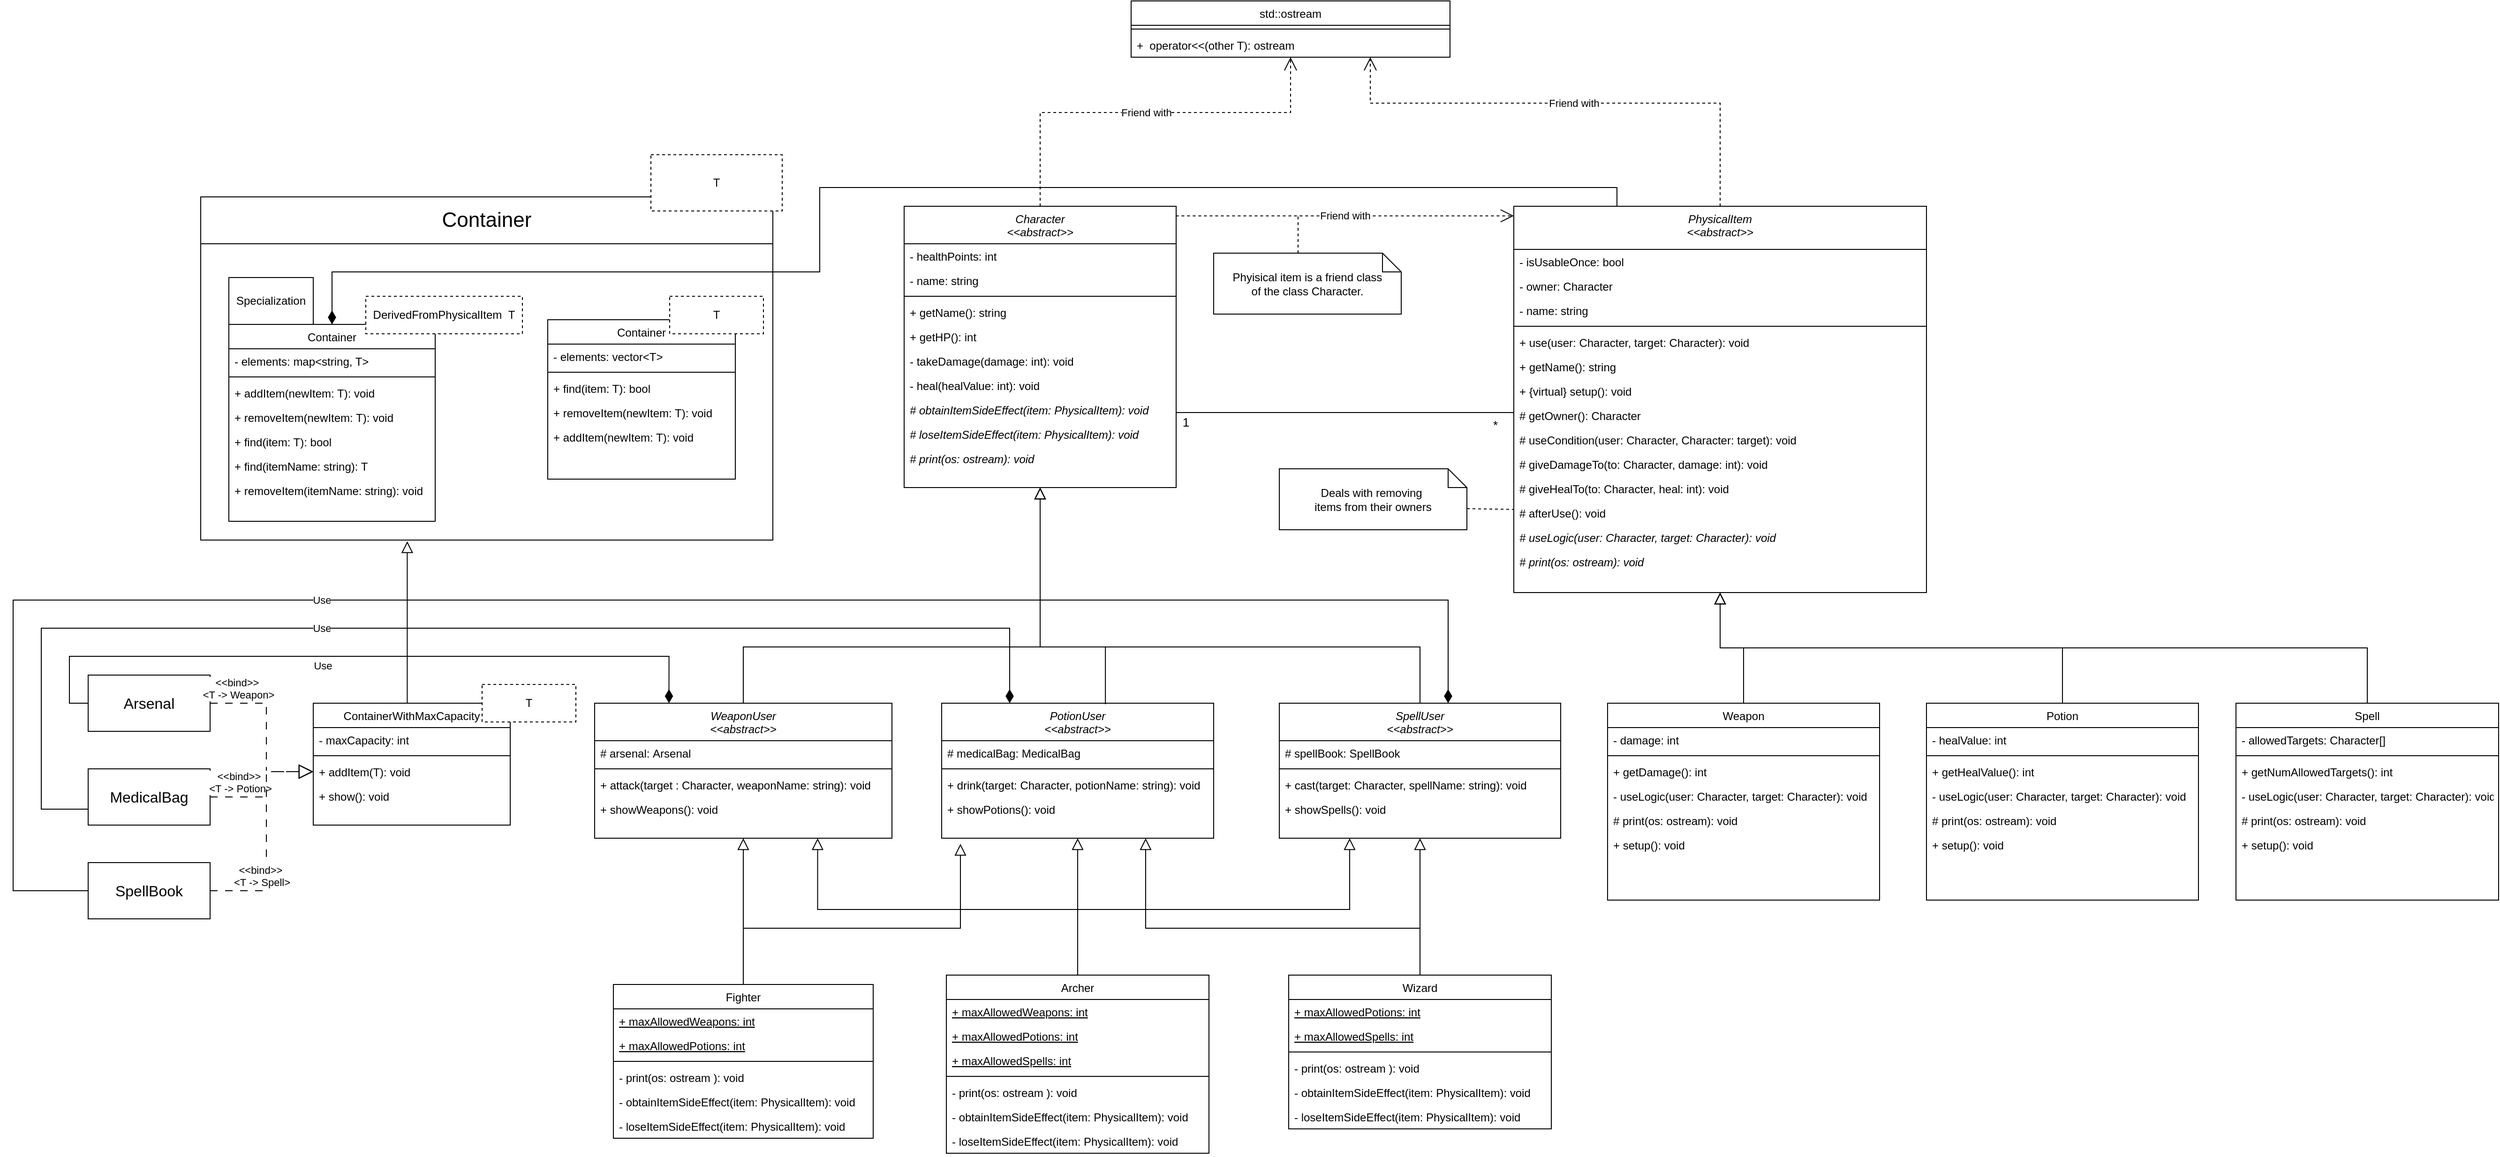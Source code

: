 <mxfile version="24.2.0" type="google">
  <diagram id="C5RBs43oDa-KdzZeNtuy" name="Page-1">
    <mxGraphModel dx="4551" dy="1207" grid="1" gridSize="10" guides="1" tooltips="1" connect="1" arrows="1" fold="1" page="1" pageScale="1" pageWidth="827" pageHeight="1169" math="0" shadow="0">
      <root>
        <mxCell id="WIyWlLk6GJQsqaUBKTNV-0" />
        <mxCell id="WIyWlLk6GJQsqaUBKTNV-1" parent="WIyWlLk6GJQsqaUBKTNV-0" />
        <mxCell id="YXv2_b7XNe8bQNMkJzrX-188" value="" style="rounded=0;whiteSpace=wrap;html=1;fillColor=none;" parent="WIyWlLk6GJQsqaUBKTNV-1" vertex="1">
          <mxGeometry x="-1500" y="620" width="610" height="316" as="geometry" />
        </mxCell>
        <mxCell id="YXv2_b7XNe8bQNMkJzrX-197" value="&lt;font style=&quot;font-size: 22px;&quot;&gt;Container&lt;/font&gt;" style="html=1;whiteSpace=wrap;fillColor=none;" parent="WIyWlLk6GJQsqaUBKTNV-1" vertex="1">
          <mxGeometry x="-1500" y="570" width="610" height="50" as="geometry" />
        </mxCell>
        <mxCell id="YXv2_b7XNe8bQNMkJzrX-31" value="Character&#xa;&lt;&lt;abstract&gt;&gt;" style="swimlane;fontStyle=2;align=center;verticalAlign=top;childLayout=stackLayout;horizontal=1;startSize=40;horizontalStack=0;resizeParent=1;resizeLast=0;collapsible=1;marginBottom=0;rounded=0;shadow=0;strokeWidth=1;" parent="WIyWlLk6GJQsqaUBKTNV-1" vertex="1">
          <mxGeometry x="-750" y="580" width="290" height="300" as="geometry">
            <mxRectangle x="240" y="585" width="160" height="26" as="alternateBounds" />
          </mxGeometry>
        </mxCell>
        <mxCell id="YXv2_b7XNe8bQNMkJzrX-32" value="- healthPoints: int" style="text;align=left;verticalAlign=top;spacingLeft=4;spacingRight=4;overflow=hidden;rotatable=0;points=[[0,0.5],[1,0.5]];portConstraint=eastwest;" parent="YXv2_b7XNe8bQNMkJzrX-31" vertex="1">
          <mxGeometry y="40" width="290" height="26" as="geometry" />
        </mxCell>
        <mxCell id="YXv2_b7XNe8bQNMkJzrX-33" value="- name: string" style="text;align=left;verticalAlign=top;spacingLeft=4;spacingRight=4;overflow=hidden;rotatable=0;points=[[0,0.5],[1,0.5]];portConstraint=eastwest;rounded=0;shadow=0;html=0;" parent="YXv2_b7XNe8bQNMkJzrX-31" vertex="1">
          <mxGeometry y="66" width="290" height="26" as="geometry" />
        </mxCell>
        <mxCell id="YXv2_b7XNe8bQNMkJzrX-35" value="" style="line;html=1;strokeWidth=1;align=left;verticalAlign=middle;spacingTop=-1;spacingLeft=3;spacingRight=3;rotatable=0;labelPosition=right;points=[];portConstraint=eastwest;" parent="YXv2_b7XNe8bQNMkJzrX-31" vertex="1">
          <mxGeometry y="92" width="290" height="8" as="geometry" />
        </mxCell>
        <mxCell id="YXv2_b7XNe8bQNMkJzrX-36" value="+ getName(): string" style="text;align=left;verticalAlign=top;spacingLeft=4;spacingRight=4;overflow=hidden;rotatable=0;points=[[0,0.5],[1,0.5]];portConstraint=eastwest;" parent="YXv2_b7XNe8bQNMkJzrX-31" vertex="1">
          <mxGeometry y="100" width="290" height="26" as="geometry" />
        </mxCell>
        <mxCell id="YXv2_b7XNe8bQNMkJzrX-62" value="+ getHP(): int" style="text;align=left;verticalAlign=top;spacingLeft=4;spacingRight=4;overflow=hidden;rotatable=0;points=[[0,0.5],[1,0.5]];portConstraint=eastwest;" parent="YXv2_b7XNe8bQNMkJzrX-31" vertex="1">
          <mxGeometry y="126" width="290" height="26" as="geometry" />
        </mxCell>
        <mxCell id="YXv2_b7XNe8bQNMkJzrX-66" value="- takeDamage(damage: int): void" style="text;align=left;verticalAlign=top;spacingLeft=4;spacingRight=4;overflow=hidden;rotatable=0;points=[[0,0.5],[1,0.5]];portConstraint=eastwest;" parent="YXv2_b7XNe8bQNMkJzrX-31" vertex="1">
          <mxGeometry y="152" width="290" height="26" as="geometry" />
        </mxCell>
        <mxCell id="YXv2_b7XNe8bQNMkJzrX-68" value="- heal(healValue: int): void" style="text;align=left;verticalAlign=top;spacingLeft=4;spacingRight=4;overflow=hidden;rotatable=0;points=[[0,0.5],[1,0.5]];portConstraint=eastwest;" parent="YXv2_b7XNe8bQNMkJzrX-31" vertex="1">
          <mxGeometry y="178" width="290" height="26" as="geometry" />
        </mxCell>
        <mxCell id="YXv2_b7XNe8bQNMkJzrX-146" value="# obtainItemSideEffect(item: PhysicalItem): void" style="text;align=left;verticalAlign=top;spacingLeft=4;spacingRight=4;overflow=hidden;rotatable=0;points=[[0,0.5],[1,0.5]];portConstraint=eastwest;fontStyle=2" parent="YXv2_b7XNe8bQNMkJzrX-31" vertex="1">
          <mxGeometry y="204" width="290" height="26" as="geometry" />
        </mxCell>
        <mxCell id="YXv2_b7XNe8bQNMkJzrX-147" value="# loseItemSideEffect(item: PhysicalItem): void" style="text;align=left;verticalAlign=top;spacingLeft=4;spacingRight=4;overflow=hidden;rotatable=0;points=[[0,0.5],[1,0.5]];portConstraint=eastwest;fontStyle=2" parent="YXv2_b7XNe8bQNMkJzrX-31" vertex="1">
          <mxGeometry y="230" width="290" height="26" as="geometry" />
        </mxCell>
        <mxCell id="YXv2_b7XNe8bQNMkJzrX-199" value="# print(os: ostream): void" style="text;align=left;verticalAlign=top;spacingLeft=4;spacingRight=4;overflow=hidden;rotatable=0;points=[[0,0.5],[1,0.5]];portConstraint=eastwest;fontStyle=2" parent="YXv2_b7XNe8bQNMkJzrX-31" vertex="1">
          <mxGeometry y="256" width="290" height="26" as="geometry" />
        </mxCell>
        <mxCell id="YXv2_b7XNe8bQNMkJzrX-37" value="Potion" style="swimlane;fontStyle=0;align=center;verticalAlign=top;childLayout=stackLayout;horizontal=1;startSize=26;horizontalStack=0;resizeParent=1;resizeLast=0;collapsible=1;marginBottom=0;rounded=0;shadow=0;strokeWidth=1;" parent="WIyWlLk6GJQsqaUBKTNV-1" vertex="1">
          <mxGeometry x="340" y="1110" width="290" height="210" as="geometry">
            <mxRectangle x="130" y="380" width="160" height="26" as="alternateBounds" />
          </mxGeometry>
        </mxCell>
        <mxCell id="YXv2_b7XNe8bQNMkJzrX-38" value="- healValue: int" style="text;align=left;verticalAlign=top;spacingLeft=4;spacingRight=4;overflow=hidden;rotatable=0;points=[[0,0.5],[1,0.5]];portConstraint=eastwest;" parent="YXv2_b7XNe8bQNMkJzrX-37" vertex="1">
          <mxGeometry y="26" width="290" height="26" as="geometry" />
        </mxCell>
        <mxCell id="YXv2_b7XNe8bQNMkJzrX-40" value="" style="line;html=1;strokeWidth=1;align=left;verticalAlign=middle;spacingTop=-1;spacingLeft=3;spacingRight=3;rotatable=0;labelPosition=right;points=[];portConstraint=eastwest;" parent="YXv2_b7XNe8bQNMkJzrX-37" vertex="1">
          <mxGeometry y="52" width="290" height="8" as="geometry" />
        </mxCell>
        <mxCell id="YXv2_b7XNe8bQNMkJzrX-42" value="+ getHealValue(): int" style="text;align=left;verticalAlign=top;spacingLeft=4;spacingRight=4;overflow=hidden;rotatable=0;points=[[0,0.5],[1,0.5]];portConstraint=eastwest;" parent="YXv2_b7XNe8bQNMkJzrX-37" vertex="1">
          <mxGeometry y="60" width="290" height="26" as="geometry" />
        </mxCell>
        <mxCell id="CiMp_3YdJ6vmqiC8qv2R-1" value="- useLogic(user: Character, target: Character): void" style="text;align=left;verticalAlign=top;spacingLeft=4;spacingRight=4;overflow=hidden;rotatable=0;points=[[0,0.5],[1,0.5]];portConstraint=eastwest;" parent="YXv2_b7XNe8bQNMkJzrX-37" vertex="1">
          <mxGeometry y="86" width="290" height="26" as="geometry" />
        </mxCell>
        <mxCell id="CiMp_3YdJ6vmqiC8qv2R-11" value="# print(os: ostream): void" style="text;align=left;verticalAlign=top;spacingLeft=4;spacingRight=4;overflow=hidden;rotatable=0;points=[[0,0.5],[1,0.5]];portConstraint=eastwest;fontStyle=0" parent="YXv2_b7XNe8bQNMkJzrX-37" vertex="1">
          <mxGeometry y="112" width="290" height="26" as="geometry" />
        </mxCell>
        <mxCell id="CiMp_3YdJ6vmqiC8qv2R-15" value="+ setup(): void " style="text;align=left;verticalAlign=top;spacingLeft=4;spacingRight=4;overflow=hidden;rotatable=0;points=[[0,0.5],[1,0.5]];portConstraint=eastwest;" parent="YXv2_b7XNe8bQNMkJzrX-37" vertex="1">
          <mxGeometry y="138" width="290" height="26" as="geometry" />
        </mxCell>
        <mxCell id="YXv2_b7XNe8bQNMkJzrX-43" value="" style="endArrow=block;endSize=10;endFill=0;shadow=0;strokeWidth=1;rounded=0;edgeStyle=elbowEdgeStyle;elbow=vertical;entryX=0.5;entryY=1;entryDx=0;entryDy=0;exitX=0.5;exitY=0;exitDx=0;exitDy=0;" parent="WIyWlLk6GJQsqaUBKTNV-1" source="YXv2_b7XNe8bQNMkJzrX-37" target="YXv2_b7XNe8bQNMkJzrX-48" edge="1">
          <mxGeometry width="160" relative="1" as="geometry">
            <mxPoint x="-195" y="668" as="sourcePoint" />
            <mxPoint x="-195" y="668" as="targetPoint" />
          </mxGeometry>
        </mxCell>
        <mxCell id="YXv2_b7XNe8bQNMkJzrX-44" value="Weapon" style="swimlane;fontStyle=0;align=center;verticalAlign=top;childLayout=stackLayout;horizontal=1;startSize=26;horizontalStack=0;resizeParent=1;resizeLast=0;collapsible=1;marginBottom=0;rounded=0;shadow=0;strokeWidth=1;" parent="WIyWlLk6GJQsqaUBKTNV-1" vertex="1">
          <mxGeometry y="1110" width="290" height="210" as="geometry">
            <mxRectangle x="340" y="380" width="170" height="26" as="alternateBounds" />
          </mxGeometry>
        </mxCell>
        <mxCell id="YXv2_b7XNe8bQNMkJzrX-45" value="- damage: int" style="text;align=left;verticalAlign=top;spacingLeft=4;spacingRight=4;overflow=hidden;rotatable=0;points=[[0,0.5],[1,0.5]];portConstraint=eastwest;" parent="YXv2_b7XNe8bQNMkJzrX-44" vertex="1">
          <mxGeometry y="26" width="290" height="26" as="geometry" />
        </mxCell>
        <mxCell id="YXv2_b7XNe8bQNMkJzrX-46" value="" style="line;html=1;strokeWidth=1;align=left;verticalAlign=middle;spacingTop=-1;spacingLeft=3;spacingRight=3;rotatable=0;labelPosition=right;points=[];portConstraint=eastwest;" parent="YXv2_b7XNe8bQNMkJzrX-44" vertex="1">
          <mxGeometry y="52" width="290" height="8" as="geometry" />
        </mxCell>
        <mxCell id="YXv2_b7XNe8bQNMkJzrX-82" value="+ getDamage(): int" style="text;align=left;verticalAlign=top;spacingLeft=4;spacingRight=4;overflow=hidden;rotatable=0;points=[[0,0.5],[1,0.5]];portConstraint=eastwest;" parent="YXv2_b7XNe8bQNMkJzrX-44" vertex="1">
          <mxGeometry y="60" width="290" height="26" as="geometry" />
        </mxCell>
        <mxCell id="CiMp_3YdJ6vmqiC8qv2R-12" value="- useLogic(user: Character, target: Character): void" style="text;align=left;verticalAlign=top;spacingLeft=4;spacingRight=4;overflow=hidden;rotatable=0;points=[[0,0.5],[1,0.5]];portConstraint=eastwest;" parent="YXv2_b7XNe8bQNMkJzrX-44" vertex="1">
          <mxGeometry y="86" width="290" height="26" as="geometry" />
        </mxCell>
        <mxCell id="CiMp_3YdJ6vmqiC8qv2R-13" value="# print(os: ostream): void" style="text;align=left;verticalAlign=top;spacingLeft=4;spacingRight=4;overflow=hidden;rotatable=0;points=[[0,0.5],[1,0.5]];portConstraint=eastwest;fontStyle=0" parent="YXv2_b7XNe8bQNMkJzrX-44" vertex="1">
          <mxGeometry y="112" width="290" height="26" as="geometry" />
        </mxCell>
        <mxCell id="CiMp_3YdJ6vmqiC8qv2R-14" value="+ setup(): void " style="text;align=left;verticalAlign=top;spacingLeft=4;spacingRight=4;overflow=hidden;rotatable=0;points=[[0,0.5],[1,0.5]];portConstraint=eastwest;" parent="YXv2_b7XNe8bQNMkJzrX-44" vertex="1">
          <mxGeometry y="138" width="290" height="26" as="geometry" />
        </mxCell>
        <mxCell id="YXv2_b7XNe8bQNMkJzrX-47" value="" style="endArrow=block;endSize=10;endFill=0;shadow=0;strokeWidth=1;rounded=0;edgeStyle=elbowEdgeStyle;elbow=vertical;entryX=0.5;entryY=1;entryDx=0;entryDy=0;" parent="WIyWlLk6GJQsqaUBKTNV-1" source="YXv2_b7XNe8bQNMkJzrX-44" target="YXv2_b7XNe8bQNMkJzrX-48" edge="1">
          <mxGeometry width="160" relative="1" as="geometry">
            <mxPoint x="-185" y="838" as="sourcePoint" />
            <mxPoint x="-85" y="736" as="targetPoint" />
          </mxGeometry>
        </mxCell>
        <mxCell id="YXv2_b7XNe8bQNMkJzrX-48" value="PhysicalItem&#xa;&lt;&lt;abstract&gt;&gt;&#xa;" style="swimlane;fontStyle=2;align=center;verticalAlign=top;childLayout=stackLayout;horizontal=1;startSize=46;horizontalStack=0;resizeParent=1;resizeLast=0;collapsible=1;marginBottom=0;rounded=0;shadow=0;strokeWidth=1;" parent="WIyWlLk6GJQsqaUBKTNV-1" vertex="1">
          <mxGeometry x="-100" y="580" width="440" height="412" as="geometry">
            <mxRectangle x="550" y="140" width="160" height="26" as="alternateBounds" />
          </mxGeometry>
        </mxCell>
        <mxCell id="YXv2_b7XNe8bQNMkJzrX-49" value="- isUsableOnce: bool" style="text;align=left;verticalAlign=top;spacingLeft=4;spacingRight=4;overflow=hidden;rotatable=0;points=[[0,0.5],[1,0.5]];portConstraint=eastwest;" parent="YXv2_b7XNe8bQNMkJzrX-48" vertex="1">
          <mxGeometry y="46" width="440" height="26" as="geometry" />
        </mxCell>
        <mxCell id="YXv2_b7XNe8bQNMkJzrX-50" value="- owner: Character" style="text;align=left;verticalAlign=top;spacingLeft=4;spacingRight=4;overflow=hidden;rotatable=0;points=[[0,0.5],[1,0.5]];portConstraint=eastwest;rounded=0;shadow=0;html=0;" parent="YXv2_b7XNe8bQNMkJzrX-48" vertex="1">
          <mxGeometry y="72" width="440" height="26" as="geometry" />
        </mxCell>
        <mxCell id="YXv2_b7XNe8bQNMkJzrX-51" value="- name: string" style="text;align=left;verticalAlign=top;spacingLeft=4;spacingRight=4;overflow=hidden;rotatable=0;points=[[0,0.5],[1,0.5]];portConstraint=eastwest;rounded=0;shadow=0;html=0;" parent="YXv2_b7XNe8bQNMkJzrX-48" vertex="1">
          <mxGeometry y="98" width="440" height="26" as="geometry" />
        </mxCell>
        <mxCell id="YXv2_b7XNe8bQNMkJzrX-54" value="" style="line;html=1;strokeWidth=1;align=left;verticalAlign=middle;spacingTop=-1;spacingLeft=3;spacingRight=3;rotatable=0;labelPosition=right;points=[];portConstraint=eastwest;" parent="YXv2_b7XNe8bQNMkJzrX-48" vertex="1">
          <mxGeometry y="124" width="440" height="8" as="geometry" />
        </mxCell>
        <mxCell id="YXv2_b7XNe8bQNMkJzrX-55" value="+ use(user: Character, target: Character): void" style="text;align=left;verticalAlign=top;spacingLeft=4;spacingRight=4;overflow=hidden;rotatable=0;points=[[0,0.5],[1,0.5]];portConstraint=eastwest;" parent="YXv2_b7XNe8bQNMkJzrX-48" vertex="1">
          <mxGeometry y="132" width="440" height="26" as="geometry" />
        </mxCell>
        <mxCell id="YXv2_b7XNe8bQNMkJzrX-56" value="+ getName(): string" style="text;align=left;verticalAlign=top;spacingLeft=4;spacingRight=4;overflow=hidden;rotatable=0;points=[[0,0.5],[1,0.5]];portConstraint=eastwest;" parent="YXv2_b7XNe8bQNMkJzrX-48" vertex="1">
          <mxGeometry y="158" width="440" height="26" as="geometry" />
        </mxCell>
        <mxCell id="YXv2_b7XNe8bQNMkJzrX-209" value="+ {virtual} setup(): void " style="text;align=left;verticalAlign=top;spacingLeft=4;spacingRight=4;overflow=hidden;rotatable=0;points=[[0,0.5],[1,0.5]];portConstraint=eastwest;" parent="YXv2_b7XNe8bQNMkJzrX-48" vertex="1">
          <mxGeometry y="184" width="440" height="26" as="geometry" />
        </mxCell>
        <mxCell id="YXv2_b7XNe8bQNMkJzrX-79" value="# getOwner(): Character" style="text;align=left;verticalAlign=top;spacingLeft=4;spacingRight=4;overflow=hidden;rotatable=0;points=[[0,0.5],[1,0.5]];portConstraint=eastwest;" parent="YXv2_b7XNe8bQNMkJzrX-48" vertex="1">
          <mxGeometry y="210" width="440" height="26" as="geometry" />
        </mxCell>
        <mxCell id="YXv2_b7XNe8bQNMkJzrX-202" value="# useCondition(user: Character, Character: target): void" style="text;align=left;verticalAlign=top;spacingLeft=4;spacingRight=4;overflow=hidden;rotatable=0;points=[[0,0.5],[1,0.5]];portConstraint=eastwest;" parent="YXv2_b7XNe8bQNMkJzrX-48" vertex="1">
          <mxGeometry y="236" width="440" height="26" as="geometry" />
        </mxCell>
        <mxCell id="YXv2_b7XNe8bQNMkJzrX-204" value="# giveDamageTo(to: Character, damage: int): void" style="text;align=left;verticalAlign=top;spacingLeft=4;spacingRight=4;overflow=hidden;rotatable=0;points=[[0,0.5],[1,0.5]];portConstraint=eastwest;" parent="YXv2_b7XNe8bQNMkJzrX-48" vertex="1">
          <mxGeometry y="262" width="440" height="26" as="geometry" />
        </mxCell>
        <mxCell id="YXv2_b7XNe8bQNMkJzrX-205" value="# giveHealTo(to: Character, heal: int): void" style="text;align=left;verticalAlign=top;spacingLeft=4;spacingRight=4;overflow=hidden;rotatable=0;points=[[0,0.5],[1,0.5]];portConstraint=eastwest;" parent="YXv2_b7XNe8bQNMkJzrX-48" vertex="1">
          <mxGeometry y="288" width="440" height="26" as="geometry" />
        </mxCell>
        <mxCell id="YXv2_b7XNe8bQNMkJzrX-207" value="# afterUse(): void " style="text;align=left;verticalAlign=top;spacingLeft=4;spacingRight=4;overflow=hidden;rotatable=0;points=[[0,0.5],[1,0.5]];portConstraint=eastwest;" parent="YXv2_b7XNe8bQNMkJzrX-48" vertex="1">
          <mxGeometry y="314" width="440" height="26" as="geometry" />
        </mxCell>
        <mxCell id="YXv2_b7XNe8bQNMkJzrX-203" value="# useLogic(user: Character, target: Character): void" style="text;align=left;verticalAlign=top;spacingLeft=4;spacingRight=4;overflow=hidden;rotatable=0;points=[[0,0.5],[1,0.5]];portConstraint=eastwest;fontStyle=2" parent="YXv2_b7XNe8bQNMkJzrX-48" vertex="1">
          <mxGeometry y="340" width="440" height="26" as="geometry" />
        </mxCell>
        <mxCell id="YXv2_b7XNe8bQNMkJzrX-206" value="# print(os: ostream): void" style="text;align=left;verticalAlign=top;spacingLeft=4;spacingRight=4;overflow=hidden;rotatable=0;points=[[0,0.5],[1,0.5]];portConstraint=eastwest;fontStyle=2" parent="YXv2_b7XNe8bQNMkJzrX-48" vertex="1">
          <mxGeometry y="366" width="440" height="26" as="geometry" />
        </mxCell>
        <mxCell id="YXv2_b7XNe8bQNMkJzrX-83" value="Spell" style="swimlane;fontStyle=0;align=center;verticalAlign=top;childLayout=stackLayout;horizontal=1;startSize=26;horizontalStack=0;resizeParent=1;resizeLast=0;collapsible=1;marginBottom=0;rounded=0;shadow=0;strokeWidth=1;" parent="WIyWlLk6GJQsqaUBKTNV-1" vertex="1">
          <mxGeometry x="670" y="1110" width="280" height="210" as="geometry">
            <mxRectangle x="340" y="380" width="170" height="26" as="alternateBounds" />
          </mxGeometry>
        </mxCell>
        <mxCell id="YXv2_b7XNe8bQNMkJzrX-84" value="- allowedTargets: Character[]" style="text;align=left;verticalAlign=top;spacingLeft=4;spacingRight=4;overflow=hidden;rotatable=0;points=[[0,0.5],[1,0.5]];portConstraint=eastwest;" parent="YXv2_b7XNe8bQNMkJzrX-83" vertex="1">
          <mxGeometry y="26" width="280" height="26" as="geometry" />
        </mxCell>
        <mxCell id="YXv2_b7XNe8bQNMkJzrX-85" value="" style="line;html=1;strokeWidth=1;align=left;verticalAlign=middle;spacingTop=-1;spacingLeft=3;spacingRight=3;rotatable=0;labelPosition=right;points=[];portConstraint=eastwest;" parent="YXv2_b7XNe8bQNMkJzrX-83" vertex="1">
          <mxGeometry y="52" width="280" height="8" as="geometry" />
        </mxCell>
        <mxCell id="YXv2_b7XNe8bQNMkJzrX-86" value="+ getNumAllowedTargets(): int" style="text;align=left;verticalAlign=top;spacingLeft=4;spacingRight=4;overflow=hidden;rotatable=0;points=[[0,0.5],[1,0.5]];portConstraint=eastwest;" parent="YXv2_b7XNe8bQNMkJzrX-83" vertex="1">
          <mxGeometry y="60" width="280" height="26" as="geometry" />
        </mxCell>
        <mxCell id="CiMp_3YdJ6vmqiC8qv2R-2" value="- useLogic(user: Character, target: Character): void" style="text;align=left;verticalAlign=top;spacingLeft=4;spacingRight=4;overflow=hidden;rotatable=0;points=[[0,0.5],[1,0.5]];portConstraint=eastwest;" parent="YXv2_b7XNe8bQNMkJzrX-83" vertex="1">
          <mxGeometry y="86" width="280" height="26" as="geometry" />
        </mxCell>
        <mxCell id="CiMp_3YdJ6vmqiC8qv2R-9" value="# print(os: ostream): void" style="text;align=left;verticalAlign=top;spacingLeft=4;spacingRight=4;overflow=hidden;rotatable=0;points=[[0,0.5],[1,0.5]];portConstraint=eastwest;fontStyle=0" parent="YXv2_b7XNe8bQNMkJzrX-83" vertex="1">
          <mxGeometry y="112" width="280" height="26" as="geometry" />
        </mxCell>
        <mxCell id="CiMp_3YdJ6vmqiC8qv2R-16" value="+ setup(): void " style="text;align=left;verticalAlign=top;spacingLeft=4;spacingRight=4;overflow=hidden;rotatable=0;points=[[0,0.5],[1,0.5]];portConstraint=eastwest;" parent="YXv2_b7XNe8bQNMkJzrX-83" vertex="1">
          <mxGeometry y="138" width="280" height="26" as="geometry" />
        </mxCell>
        <mxCell id="YXv2_b7XNe8bQNMkJzrX-87" value="" style="endArrow=block;endSize=10;endFill=0;shadow=0;strokeWidth=1;rounded=0;edgeStyle=elbowEdgeStyle;elbow=vertical;entryX=0.5;entryY=1;entryDx=0;entryDy=0;exitX=0.5;exitY=0;exitDx=0;exitDy=0;" parent="WIyWlLk6GJQsqaUBKTNV-1" source="YXv2_b7XNe8bQNMkJzrX-83" target="YXv2_b7XNe8bQNMkJzrX-48" edge="1">
          <mxGeometry width="160" relative="1" as="geometry">
            <mxPoint x="440" y="1080" as="sourcePoint" />
            <mxPoint x="440" y="940" as="targetPoint" />
          </mxGeometry>
        </mxCell>
        <mxCell id="YXv2_b7XNe8bQNMkJzrX-93" value="PotionUser&#xa;&lt;&lt;abstract&gt;&gt;&#xa;" style="swimlane;fontStyle=2;align=center;verticalAlign=top;childLayout=stackLayout;horizontal=1;startSize=40;horizontalStack=0;resizeParent=1;resizeLast=0;collapsible=1;marginBottom=0;rounded=0;shadow=0;strokeWidth=1;" parent="WIyWlLk6GJQsqaUBKTNV-1" vertex="1">
          <mxGeometry x="-710" y="1110" width="290" height="144" as="geometry">
            <mxRectangle x="130" y="380" width="160" height="26" as="alternateBounds" />
          </mxGeometry>
        </mxCell>
        <mxCell id="YXv2_b7XNe8bQNMkJzrX-94" value="# medicalBag: MedicalBag" style="text;align=left;verticalAlign=top;spacingLeft=4;spacingRight=4;overflow=hidden;rotatable=0;points=[[0,0.5],[1,0.5]];portConstraint=eastwest;" parent="YXv2_b7XNe8bQNMkJzrX-93" vertex="1">
          <mxGeometry y="40" width="290" height="26" as="geometry" />
        </mxCell>
        <mxCell id="YXv2_b7XNe8bQNMkJzrX-96" value="" style="line;html=1;strokeWidth=1;align=left;verticalAlign=middle;spacingTop=-1;spacingLeft=3;spacingRight=3;rotatable=0;labelPosition=right;points=[];portConstraint=eastwest;" parent="YXv2_b7XNe8bQNMkJzrX-93" vertex="1">
          <mxGeometry y="66" width="290" height="8" as="geometry" />
        </mxCell>
        <mxCell id="YXv2_b7XNe8bQNMkJzrX-98" value="+ drink(target: Character, potionName: string): void" style="text;align=left;verticalAlign=top;spacingLeft=4;spacingRight=4;overflow=hidden;rotatable=0;points=[[0,0.5],[1,0.5]];portConstraint=eastwest;" parent="YXv2_b7XNe8bQNMkJzrX-93" vertex="1">
          <mxGeometry y="74" width="290" height="26" as="geometry" />
        </mxCell>
        <mxCell id="YXv2_b7XNe8bQNMkJzrX-102" value="+ showPotions(): void" style="text;align=left;verticalAlign=top;spacingLeft=4;spacingRight=4;overflow=hidden;rotatable=0;points=[[0,0.5],[1,0.5]];portConstraint=eastwest;" parent="YXv2_b7XNe8bQNMkJzrX-93" vertex="1">
          <mxGeometry y="100" width="290" height="26" as="geometry" />
        </mxCell>
        <mxCell id="YXv2_b7XNe8bQNMkJzrX-99" value="" style="endArrow=block;endSize=10;endFill=0;shadow=0;strokeWidth=1;rounded=0;edgeStyle=elbowEdgeStyle;elbow=vertical;entryX=0.5;entryY=1;entryDx=0;entryDy=0;exitX=0.602;exitY=0.008;exitDx=0;exitDy=0;exitPerimeter=0;" parent="WIyWlLk6GJQsqaUBKTNV-1" source="YXv2_b7XNe8bQNMkJzrX-93" target="YXv2_b7XNe8bQNMkJzrX-31" edge="1">
          <mxGeometry width="160" relative="1" as="geometry">
            <mxPoint x="-390" y="1106" as="sourcePoint" />
            <mxPoint x="-133" y="966" as="targetPoint" />
            <Array as="points">
              <mxPoint x="-560" y="1050" />
            </Array>
          </mxGeometry>
        </mxCell>
        <mxCell id="YXv2_b7XNe8bQNMkJzrX-104" value="WeaponUser&#xa;&lt;&lt;abstract&gt;&gt;&#xa;" style="swimlane;fontStyle=2;align=center;verticalAlign=top;childLayout=stackLayout;horizontal=1;startSize=40;horizontalStack=0;resizeParent=1;resizeLast=0;collapsible=1;marginBottom=0;rounded=0;shadow=0;strokeWidth=1;" parent="WIyWlLk6GJQsqaUBKTNV-1" vertex="1">
          <mxGeometry x="-1080" y="1110" width="317" height="144" as="geometry">
            <mxRectangle x="130" y="380" width="160" height="26" as="alternateBounds" />
          </mxGeometry>
        </mxCell>
        <mxCell id="YXv2_b7XNe8bQNMkJzrX-105" value="# arsenal: Arsenal" style="text;align=left;verticalAlign=top;spacingLeft=4;spacingRight=4;overflow=hidden;rotatable=0;points=[[0,0.5],[1,0.5]];portConstraint=eastwest;" parent="YXv2_b7XNe8bQNMkJzrX-104" vertex="1">
          <mxGeometry y="40" width="317" height="26" as="geometry" />
        </mxCell>
        <mxCell id="YXv2_b7XNe8bQNMkJzrX-106" value="" style="line;html=1;strokeWidth=1;align=left;verticalAlign=middle;spacingTop=-1;spacingLeft=3;spacingRight=3;rotatable=0;labelPosition=right;points=[];portConstraint=eastwest;" parent="YXv2_b7XNe8bQNMkJzrX-104" vertex="1">
          <mxGeometry y="66" width="317" height="8" as="geometry" />
        </mxCell>
        <mxCell id="YXv2_b7XNe8bQNMkJzrX-107" value="+ attack(target : Character, weaponName: string): void" style="text;align=left;verticalAlign=top;spacingLeft=4;spacingRight=4;overflow=hidden;rotatable=0;points=[[0,0.5],[1,0.5]];portConstraint=eastwest;" parent="YXv2_b7XNe8bQNMkJzrX-104" vertex="1">
          <mxGeometry y="74" width="317" height="26" as="geometry" />
        </mxCell>
        <mxCell id="YXv2_b7XNe8bQNMkJzrX-108" value="+ showWeapons(): void" style="text;align=left;verticalAlign=top;spacingLeft=4;spacingRight=4;overflow=hidden;rotatable=0;points=[[0,0.5],[1,0.5]];portConstraint=eastwest;" parent="YXv2_b7XNe8bQNMkJzrX-104" vertex="1">
          <mxGeometry y="100" width="317" height="26" as="geometry" />
        </mxCell>
        <mxCell id="YXv2_b7XNe8bQNMkJzrX-110" value="" style="endArrow=block;endSize=10;endFill=0;shadow=0;strokeWidth=1;rounded=0;edgeStyle=elbowEdgeStyle;elbow=vertical;entryX=0.5;entryY=1;entryDx=0;entryDy=0;exitX=0.5;exitY=0;exitDx=0;exitDy=0;" parent="WIyWlLk6GJQsqaUBKTNV-1" source="YXv2_b7XNe8bQNMkJzrX-104" target="YXv2_b7XNe8bQNMkJzrX-31" edge="1">
          <mxGeometry width="160" relative="1" as="geometry">
            <mxPoint x="-1037" y="1120" as="sourcePoint" />
            <mxPoint x="-570" y="960" as="targetPoint" />
            <Array as="points">
              <mxPoint x="-790" y="1050" />
            </Array>
          </mxGeometry>
        </mxCell>
        <mxCell id="YXv2_b7XNe8bQNMkJzrX-116" value="SpellUser&#xa;&lt;&lt;abstract&gt;&gt;&#xa;" style="swimlane;fontStyle=2;align=center;verticalAlign=top;childLayout=stackLayout;horizontal=1;startSize=40;horizontalStack=0;resizeParent=1;resizeLast=0;collapsible=1;marginBottom=0;rounded=0;shadow=0;strokeWidth=1;" parent="WIyWlLk6GJQsqaUBKTNV-1" vertex="1">
          <mxGeometry x="-350" y="1110" width="300" height="144" as="geometry">
            <mxRectangle x="130" y="380" width="160" height="26" as="alternateBounds" />
          </mxGeometry>
        </mxCell>
        <mxCell id="YXv2_b7XNe8bQNMkJzrX-117" value="# spellBook: SpellBook" style="text;align=left;verticalAlign=top;spacingLeft=4;spacingRight=4;overflow=hidden;rotatable=0;points=[[0,0.5],[1,0.5]];portConstraint=eastwest;" parent="YXv2_b7XNe8bQNMkJzrX-116" vertex="1">
          <mxGeometry y="40" width="300" height="26" as="geometry" />
        </mxCell>
        <mxCell id="YXv2_b7XNe8bQNMkJzrX-118" value="" style="line;html=1;strokeWidth=1;align=left;verticalAlign=middle;spacingTop=-1;spacingLeft=3;spacingRight=3;rotatable=0;labelPosition=right;points=[];portConstraint=eastwest;" parent="YXv2_b7XNe8bQNMkJzrX-116" vertex="1">
          <mxGeometry y="66" width="300" height="8" as="geometry" />
        </mxCell>
        <mxCell id="YXv2_b7XNe8bQNMkJzrX-119" value="+ cast(target: Character, spellName: string): void" style="text;align=left;verticalAlign=top;spacingLeft=4;spacingRight=4;overflow=hidden;rotatable=0;points=[[0,0.5],[1,0.5]];portConstraint=eastwest;" parent="YXv2_b7XNe8bQNMkJzrX-116" vertex="1">
          <mxGeometry y="74" width="300" height="26" as="geometry" />
        </mxCell>
        <mxCell id="YXv2_b7XNe8bQNMkJzrX-120" value="+ showSpells(): void" style="text;align=left;verticalAlign=top;spacingLeft=4;spacingRight=4;overflow=hidden;rotatable=0;points=[[0,0.5],[1,0.5]];portConstraint=eastwest;" parent="YXv2_b7XNe8bQNMkJzrX-116" vertex="1">
          <mxGeometry y="100" width="300" height="26" as="geometry" />
        </mxCell>
        <mxCell id="YXv2_b7XNe8bQNMkJzrX-121" value="" style="endArrow=block;endSize=10;endFill=0;shadow=0;strokeWidth=1;rounded=0;edgeStyle=elbowEdgeStyle;elbow=vertical;entryX=0.5;entryY=1;entryDx=0;entryDy=0;exitX=0.5;exitY=0;exitDx=0;exitDy=0;" parent="WIyWlLk6GJQsqaUBKTNV-1" source="YXv2_b7XNe8bQNMkJzrX-116" target="YXv2_b7XNe8bQNMkJzrX-31" edge="1">
          <mxGeometry width="160" relative="1" as="geometry">
            <mxPoint x="-570" y="1120" as="sourcePoint" />
            <mxPoint x="-570" y="960" as="targetPoint" />
            <Array as="points">
              <mxPoint x="-330" y="1050" />
            </Array>
          </mxGeometry>
        </mxCell>
        <mxCell id="YXv2_b7XNe8bQNMkJzrX-122" value="Fighter" style="swimlane;fontStyle=0;align=center;verticalAlign=top;childLayout=stackLayout;horizontal=1;startSize=26;horizontalStack=0;resizeParent=1;resizeLast=0;collapsible=1;marginBottom=0;rounded=0;shadow=0;strokeWidth=1;" parent="WIyWlLk6GJQsqaUBKTNV-1" vertex="1">
          <mxGeometry x="-1060" y="1410" width="277" height="164" as="geometry">
            <mxRectangle x="130" y="380" width="160" height="26" as="alternateBounds" />
          </mxGeometry>
        </mxCell>
        <mxCell id="YXv2_b7XNe8bQNMkJzrX-123" value="+ maxAllowedWeapons: int" style="text;align=left;verticalAlign=top;spacingLeft=4;spacingRight=4;overflow=hidden;rotatable=0;points=[[0,0.5],[1,0.5]];portConstraint=eastwest;fontStyle=4" parent="YXv2_b7XNe8bQNMkJzrX-122" vertex="1">
          <mxGeometry y="26" width="277" height="26" as="geometry" />
        </mxCell>
        <mxCell id="YXv2_b7XNe8bQNMkJzrX-130" value="+ maxAllowedPotions: int" style="text;align=left;verticalAlign=top;spacingLeft=4;spacingRight=4;overflow=hidden;rotatable=0;points=[[0,0.5],[1,0.5]];portConstraint=eastwest;fontStyle=4" parent="YXv2_b7XNe8bQNMkJzrX-122" vertex="1">
          <mxGeometry y="52" width="277" height="26" as="geometry" />
        </mxCell>
        <mxCell id="YXv2_b7XNe8bQNMkJzrX-124" value="" style="line;html=1;strokeWidth=1;align=left;verticalAlign=middle;spacingTop=-1;spacingLeft=3;spacingRight=3;rotatable=0;labelPosition=right;points=[];portConstraint=eastwest;" parent="YXv2_b7XNe8bQNMkJzrX-122" vertex="1">
          <mxGeometry y="78" width="277" height="8" as="geometry" />
        </mxCell>
        <mxCell id="CiMp_3YdJ6vmqiC8qv2R-28" value="- print(os: ostream ): void" style="text;align=left;verticalAlign=top;spacingLeft=4;spacingRight=4;overflow=hidden;rotatable=0;points=[[0,0.5],[1,0.5]];portConstraint=eastwest;fontStyle=0" parent="YXv2_b7XNe8bQNMkJzrX-122" vertex="1">
          <mxGeometry y="86" width="277" height="26" as="geometry" />
        </mxCell>
        <mxCell id="CiMp_3YdJ6vmqiC8qv2R-29" value="- obtainItemSideEffect(item: PhysicalItem): void" style="text;align=left;verticalAlign=top;spacingLeft=4;spacingRight=4;overflow=hidden;rotatable=0;points=[[0,0.5],[1,0.5]];portConstraint=eastwest;fontStyle=0" parent="YXv2_b7XNe8bQNMkJzrX-122" vertex="1">
          <mxGeometry y="112" width="277" height="26" as="geometry" />
        </mxCell>
        <mxCell id="CiMp_3YdJ6vmqiC8qv2R-30" value="- loseItemSideEffect(item: PhysicalItem): void" style="text;align=left;verticalAlign=top;spacingLeft=4;spacingRight=4;overflow=hidden;rotatable=0;points=[[0,0.5],[1,0.5]];portConstraint=eastwest;fontStyle=0" parent="YXv2_b7XNe8bQNMkJzrX-122" vertex="1">
          <mxGeometry y="138" width="277" height="26" as="geometry" />
        </mxCell>
        <mxCell id="YXv2_b7XNe8bQNMkJzrX-128" value="" style="endArrow=block;endSize=10;endFill=0;shadow=0;strokeWidth=1;rounded=0;edgeStyle=elbowEdgeStyle;elbow=vertical;entryX=0.5;entryY=1;entryDx=0;entryDy=0;exitX=0.5;exitY=0;exitDx=0;exitDy=0;" parent="WIyWlLk6GJQsqaUBKTNV-1" source="YXv2_b7XNe8bQNMkJzrX-122" target="YXv2_b7XNe8bQNMkJzrX-104" edge="1">
          <mxGeometry width="160" relative="1" as="geometry">
            <mxPoint x="-1020" y="1340" as="sourcePoint" />
            <mxPoint x="-553" y="1180" as="targetPoint" />
          </mxGeometry>
        </mxCell>
        <mxCell id="YXv2_b7XNe8bQNMkJzrX-129" value="" style="endArrow=block;endSize=10;endFill=0;shadow=0;strokeWidth=1;rounded=0;edgeStyle=elbowEdgeStyle;elbow=vertical;exitX=0.5;exitY=0;exitDx=0;exitDy=0;" parent="WIyWlLk6GJQsqaUBKTNV-1" source="YXv2_b7XNe8bQNMkJzrX-122" edge="1">
          <mxGeometry width="160" relative="1" as="geometry">
            <mxPoint x="-1037" y="1410" as="sourcePoint" />
            <mxPoint x="-690" y="1260" as="targetPoint" />
            <Array as="points">
              <mxPoint x="-810" y="1350" />
            </Array>
          </mxGeometry>
        </mxCell>
        <mxCell id="YXv2_b7XNe8bQNMkJzrX-131" value="Archer" style="swimlane;fontStyle=0;align=center;verticalAlign=top;childLayout=stackLayout;horizontal=1;startSize=26;horizontalStack=0;resizeParent=1;resizeLast=0;collapsible=1;marginBottom=0;rounded=0;shadow=0;strokeWidth=1;" parent="WIyWlLk6GJQsqaUBKTNV-1" vertex="1">
          <mxGeometry x="-705" y="1400" width="280" height="190" as="geometry">
            <mxRectangle x="130" y="380" width="160" height="26" as="alternateBounds" />
          </mxGeometry>
        </mxCell>
        <mxCell id="YXv2_b7XNe8bQNMkJzrX-132" value="+ maxAllowedWeapons: int" style="text;align=left;verticalAlign=top;spacingLeft=4;spacingRight=4;overflow=hidden;rotatable=0;points=[[0,0.5],[1,0.5]];portConstraint=eastwest;fontStyle=4" parent="YXv2_b7XNe8bQNMkJzrX-131" vertex="1">
          <mxGeometry y="26" width="280" height="26" as="geometry" />
        </mxCell>
        <mxCell id="YXv2_b7XNe8bQNMkJzrX-133" value="+ maxAllowedPotions: int" style="text;align=left;verticalAlign=top;spacingLeft=4;spacingRight=4;overflow=hidden;rotatable=0;points=[[0,0.5],[1,0.5]];portConstraint=eastwest;fontStyle=4" parent="YXv2_b7XNe8bQNMkJzrX-131" vertex="1">
          <mxGeometry y="52" width="280" height="26" as="geometry" />
        </mxCell>
        <mxCell id="YXv2_b7XNe8bQNMkJzrX-138" value="+ maxAllowedSpells: int" style="text;align=left;verticalAlign=top;spacingLeft=4;spacingRight=4;overflow=hidden;rotatable=0;points=[[0,0.5],[1,0.5]];portConstraint=eastwest;fontStyle=4" parent="YXv2_b7XNe8bQNMkJzrX-131" vertex="1">
          <mxGeometry y="78" width="280" height="26" as="geometry" />
        </mxCell>
        <mxCell id="YXv2_b7XNe8bQNMkJzrX-134" value="" style="line;html=1;strokeWidth=1;align=left;verticalAlign=middle;spacingTop=-1;spacingLeft=3;spacingRight=3;rotatable=0;labelPosition=right;points=[];portConstraint=eastwest;" parent="YXv2_b7XNe8bQNMkJzrX-131" vertex="1">
          <mxGeometry y="104" width="280" height="8" as="geometry" />
        </mxCell>
        <mxCell id="CiMp_3YdJ6vmqiC8qv2R-27" value="- print(os: ostream ): void" style="text;align=left;verticalAlign=top;spacingLeft=4;spacingRight=4;overflow=hidden;rotatable=0;points=[[0,0.5],[1,0.5]];portConstraint=eastwest;fontStyle=0" parent="YXv2_b7XNe8bQNMkJzrX-131" vertex="1">
          <mxGeometry y="112" width="280" height="26" as="geometry" />
        </mxCell>
        <mxCell id="CiMp_3YdJ6vmqiC8qv2R-25" value="- obtainItemSideEffect(item: PhysicalItem): void" style="text;align=left;verticalAlign=top;spacingLeft=4;spacingRight=4;overflow=hidden;rotatable=0;points=[[0,0.5],[1,0.5]];portConstraint=eastwest;fontStyle=0" parent="YXv2_b7XNe8bQNMkJzrX-131" vertex="1">
          <mxGeometry y="138" width="280" height="26" as="geometry" />
        </mxCell>
        <mxCell id="CiMp_3YdJ6vmqiC8qv2R-26" value="- loseItemSideEffect(item: PhysicalItem): void" style="text;align=left;verticalAlign=top;spacingLeft=4;spacingRight=4;overflow=hidden;rotatable=0;points=[[0,0.5],[1,0.5]];portConstraint=eastwest;fontStyle=0" parent="YXv2_b7XNe8bQNMkJzrX-131" vertex="1">
          <mxGeometry y="164" width="280" height="26" as="geometry" />
        </mxCell>
        <mxCell id="YXv2_b7XNe8bQNMkJzrX-135" value="" style="endArrow=block;endSize=10;endFill=0;shadow=0;strokeWidth=1;rounded=0;edgeStyle=elbowEdgeStyle;elbow=vertical;exitX=0.5;exitY=0;exitDx=0;exitDy=0;entryX=0.5;entryY=1;entryDx=0;entryDy=0;" parent="WIyWlLk6GJQsqaUBKTNV-1" source="YXv2_b7XNe8bQNMkJzrX-131" target="YXv2_b7XNe8bQNMkJzrX-93" edge="1">
          <mxGeometry width="160" relative="1" as="geometry">
            <mxPoint x="-1037" y="1410" as="sourcePoint" />
            <mxPoint x="-600" y="1270" as="targetPoint" />
          </mxGeometry>
        </mxCell>
        <mxCell id="YXv2_b7XNe8bQNMkJzrX-136" value="" style="endArrow=block;endSize=10;endFill=0;shadow=0;strokeWidth=1;rounded=0;edgeStyle=elbowEdgeStyle;elbow=vertical;exitX=0.5;exitY=0;exitDx=0;exitDy=0;entryX=0.25;entryY=1;entryDx=0;entryDy=0;" parent="WIyWlLk6GJQsqaUBKTNV-1" source="YXv2_b7XNe8bQNMkJzrX-131" target="YXv2_b7XNe8bQNMkJzrX-116" edge="1">
          <mxGeometry width="160" relative="1" as="geometry">
            <mxPoint x="-570" y="1410" as="sourcePoint" />
            <mxPoint x="-570" y="1264" as="targetPoint" />
            <Array as="points">
              <mxPoint x="-340" y="1330" />
            </Array>
          </mxGeometry>
        </mxCell>
        <mxCell id="YXv2_b7XNe8bQNMkJzrX-137" value="" style="endArrow=block;endSize=10;endFill=0;shadow=0;strokeWidth=1;rounded=0;edgeStyle=elbowEdgeStyle;elbow=vertical;exitX=0.5;exitY=0;exitDx=0;exitDy=0;entryX=0.75;entryY=1;entryDx=0;entryDy=0;" parent="WIyWlLk6GJQsqaUBKTNV-1" source="YXv2_b7XNe8bQNMkJzrX-131" target="YXv2_b7XNe8bQNMkJzrX-104" edge="1">
          <mxGeometry width="160" relative="1" as="geometry">
            <mxPoint x="-680" y="1366" as="sourcePoint" />
            <mxPoint x="-220" y="1220" as="targetPoint" />
            <Array as="points">
              <mxPoint x="-760" y="1330" />
            </Array>
          </mxGeometry>
        </mxCell>
        <mxCell id="YXv2_b7XNe8bQNMkJzrX-139" value="Wizard" style="swimlane;fontStyle=0;align=center;verticalAlign=top;childLayout=stackLayout;horizontal=1;startSize=26;horizontalStack=0;resizeParent=1;resizeLast=0;collapsible=1;marginBottom=0;rounded=0;shadow=0;strokeWidth=1;" parent="WIyWlLk6GJQsqaUBKTNV-1" vertex="1">
          <mxGeometry x="-340" y="1400" width="280" height="164" as="geometry">
            <mxRectangle x="130" y="380" width="160" height="26" as="alternateBounds" />
          </mxGeometry>
        </mxCell>
        <mxCell id="YXv2_b7XNe8bQNMkJzrX-141" value="+ maxAllowedPotions: int" style="text;align=left;verticalAlign=top;spacingLeft=4;spacingRight=4;overflow=hidden;rotatable=0;points=[[0,0.5],[1,0.5]];portConstraint=eastwest;fontStyle=4" parent="YXv2_b7XNe8bQNMkJzrX-139" vertex="1">
          <mxGeometry y="26" width="280" height="26" as="geometry" />
        </mxCell>
        <mxCell id="YXv2_b7XNe8bQNMkJzrX-142" value="+ maxAllowedSpells: int" style="text;align=left;verticalAlign=top;spacingLeft=4;spacingRight=4;overflow=hidden;rotatable=0;points=[[0,0.5],[1,0.5]];portConstraint=eastwest;fontStyle=4" parent="YXv2_b7XNe8bQNMkJzrX-139" vertex="1">
          <mxGeometry y="52" width="280" height="26" as="geometry" />
        </mxCell>
        <mxCell id="YXv2_b7XNe8bQNMkJzrX-143" value="" style="line;html=1;strokeWidth=1;align=left;verticalAlign=middle;spacingTop=-1;spacingLeft=3;spacingRight=3;rotatable=0;labelPosition=right;points=[];portConstraint=eastwest;" parent="YXv2_b7XNe8bQNMkJzrX-139" vertex="1">
          <mxGeometry y="78" width="280" height="8" as="geometry" />
        </mxCell>
        <mxCell id="CiMp_3YdJ6vmqiC8qv2R-31" value="- print(os: ostream ): void" style="text;align=left;verticalAlign=top;spacingLeft=4;spacingRight=4;overflow=hidden;rotatable=0;points=[[0,0.5],[1,0.5]];portConstraint=eastwest;fontStyle=0" parent="YXv2_b7XNe8bQNMkJzrX-139" vertex="1">
          <mxGeometry y="86" width="280" height="26" as="geometry" />
        </mxCell>
        <mxCell id="CiMp_3YdJ6vmqiC8qv2R-32" value="- obtainItemSideEffect(item: PhysicalItem): void" style="text;align=left;verticalAlign=top;spacingLeft=4;spacingRight=4;overflow=hidden;rotatable=0;points=[[0,0.5],[1,0.5]];portConstraint=eastwest;fontStyle=0" parent="YXv2_b7XNe8bQNMkJzrX-139" vertex="1">
          <mxGeometry y="112" width="280" height="26" as="geometry" />
        </mxCell>
        <mxCell id="CiMp_3YdJ6vmqiC8qv2R-33" value="- loseItemSideEffect(item: PhysicalItem): void" style="text;align=left;verticalAlign=top;spacingLeft=4;spacingRight=4;overflow=hidden;rotatable=0;points=[[0,0.5],[1,0.5]];portConstraint=eastwest;fontStyle=0" parent="YXv2_b7XNe8bQNMkJzrX-139" vertex="1">
          <mxGeometry y="138" width="280" height="26" as="geometry" />
        </mxCell>
        <mxCell id="YXv2_b7XNe8bQNMkJzrX-144" value="" style="endArrow=block;endSize=10;endFill=0;shadow=0;strokeWidth=1;rounded=0;edgeStyle=elbowEdgeStyle;elbow=vertical;exitX=0.5;exitY=0;exitDx=0;exitDy=0;entryX=0.5;entryY=1;entryDx=0;entryDy=0;" parent="WIyWlLk6GJQsqaUBKTNV-1" source="YXv2_b7XNe8bQNMkJzrX-139" target="YXv2_b7XNe8bQNMkJzrX-116" edge="1">
          <mxGeometry width="160" relative="1" as="geometry">
            <mxPoint x="-1037" y="1410" as="sourcePoint" />
            <mxPoint x="-180" y="1300" as="targetPoint" />
            <Array as="points">
              <mxPoint x="-140" y="1310" />
            </Array>
          </mxGeometry>
        </mxCell>
        <mxCell id="YXv2_b7XNe8bQNMkJzrX-145" value="" style="endArrow=block;endSize=10;endFill=0;shadow=0;strokeWidth=1;rounded=0;edgeStyle=elbowEdgeStyle;elbow=vertical;exitX=0.5;exitY=0;exitDx=0;exitDy=0;entryX=0.75;entryY=1;entryDx=0;entryDy=0;" parent="WIyWlLk6GJQsqaUBKTNV-1" source="YXv2_b7XNe8bQNMkJzrX-139" target="YXv2_b7XNe8bQNMkJzrX-93" edge="1">
          <mxGeometry width="160" relative="1" as="geometry">
            <mxPoint x="-110" y="1410" as="sourcePoint" />
            <mxPoint x="-110" y="1264" as="targetPoint" />
            <Array as="points">
              <mxPoint x="-290" y="1350" />
            </Array>
          </mxGeometry>
        </mxCell>
        <mxCell id="YXv2_b7XNe8bQNMkJzrX-148" value="Container" style="swimlane;fontStyle=0;align=center;verticalAlign=top;childLayout=stackLayout;horizontal=1;startSize=26;horizontalStack=0;resizeParent=1;resizeLast=0;collapsible=1;marginBottom=0;rounded=0;shadow=0;strokeWidth=1;" parent="WIyWlLk6GJQsqaUBKTNV-1" vertex="1">
          <mxGeometry x="-1130" y="701" width="200" height="170" as="geometry">
            <mxRectangle x="240" y="585" width="160" height="26" as="alternateBounds" />
          </mxGeometry>
        </mxCell>
        <mxCell id="YXv2_b7XNe8bQNMkJzrX-149" value="- elements: vector&lt;T&gt;" style="text;align=left;verticalAlign=top;spacingLeft=4;spacingRight=4;overflow=hidden;rotatable=0;points=[[0,0.5],[1,0.5]];portConstraint=eastwest;" parent="YXv2_b7XNe8bQNMkJzrX-148" vertex="1">
          <mxGeometry y="26" width="200" height="26" as="geometry" />
        </mxCell>
        <mxCell id="YXv2_b7XNe8bQNMkJzrX-151" value="" style="line;html=1;strokeWidth=1;align=left;verticalAlign=middle;spacingTop=-1;spacingLeft=3;spacingRight=3;rotatable=0;labelPosition=right;points=[];portConstraint=eastwest;" parent="YXv2_b7XNe8bQNMkJzrX-148" vertex="1">
          <mxGeometry y="52" width="200" height="8" as="geometry" />
        </mxCell>
        <mxCell id="CiMp_3YdJ6vmqiC8qv2R-40" value="+ find(item: T): bool" style="text;align=left;verticalAlign=top;spacingLeft=4;spacingRight=4;overflow=hidden;rotatable=0;points=[[0,0.5],[1,0.5]];portConstraint=eastwest;" parent="YXv2_b7XNe8bQNMkJzrX-148" vertex="1">
          <mxGeometry y="60" width="200" height="26" as="geometry" />
        </mxCell>
        <mxCell id="CiMp_3YdJ6vmqiC8qv2R-39" value="+ removeItem(newItem: T): void" style="text;align=left;verticalAlign=top;spacingLeft=4;spacingRight=4;overflow=hidden;rotatable=0;points=[[0,0.5],[1,0.5]];portConstraint=eastwest;" parent="YXv2_b7XNe8bQNMkJzrX-148" vertex="1">
          <mxGeometry y="86" width="200" height="26" as="geometry" />
        </mxCell>
        <mxCell id="CiMp_3YdJ6vmqiC8qv2R-38" value="+ addItem(newItem: T): void" style="text;align=left;verticalAlign=top;spacingLeft=4;spacingRight=4;overflow=hidden;rotatable=0;points=[[0,0.5],[1,0.5]];portConstraint=eastwest;" parent="YXv2_b7XNe8bQNMkJzrX-148" vertex="1">
          <mxGeometry y="112" width="200" height="26" as="geometry" />
        </mxCell>
        <mxCell id="YXv2_b7XNe8bQNMkJzrX-160" value="Container" style="swimlane;fontStyle=0;align=center;verticalAlign=top;childLayout=stackLayout;horizontal=1;startSize=26;horizontalStack=0;resizeParent=1;resizeLast=0;collapsible=1;marginBottom=0;rounded=0;shadow=0;strokeWidth=1;" parent="WIyWlLk6GJQsqaUBKTNV-1" vertex="1">
          <mxGeometry x="-1470" y="706" width="220" height="210" as="geometry">
            <mxRectangle x="240" y="585" width="160" height="26" as="alternateBounds" />
          </mxGeometry>
        </mxCell>
        <mxCell id="YXv2_b7XNe8bQNMkJzrX-161" value="- elements: map&lt;string, T&gt; " style="text;align=left;verticalAlign=top;spacingLeft=4;spacingRight=4;overflow=hidden;rotatable=0;points=[[0,0.5],[1,0.5]];portConstraint=eastwest;" parent="YXv2_b7XNe8bQNMkJzrX-160" vertex="1">
          <mxGeometry y="26" width="220" height="26" as="geometry" />
        </mxCell>
        <mxCell id="YXv2_b7XNe8bQNMkJzrX-162" value="" style="line;html=1;strokeWidth=1;align=left;verticalAlign=middle;spacingTop=-1;spacingLeft=3;spacingRight=3;rotatable=0;labelPosition=right;points=[];portConstraint=eastwest;" parent="YXv2_b7XNe8bQNMkJzrX-160" vertex="1">
          <mxGeometry y="52" width="220" height="8" as="geometry" />
        </mxCell>
        <mxCell id="YXv2_b7XNe8bQNMkJzrX-163" value="+ addItem(newItem: T): void" style="text;align=left;verticalAlign=top;spacingLeft=4;spacingRight=4;overflow=hidden;rotatable=0;points=[[0,0.5],[1,0.5]];portConstraint=eastwest;" parent="YXv2_b7XNe8bQNMkJzrX-160" vertex="1">
          <mxGeometry y="60" width="220" height="26" as="geometry" />
        </mxCell>
        <mxCell id="YXv2_b7XNe8bQNMkJzrX-164" value="+ removeItem(newItem: T): void" style="text;align=left;verticalAlign=top;spacingLeft=4;spacingRight=4;overflow=hidden;rotatable=0;points=[[0,0.5],[1,0.5]];portConstraint=eastwest;" parent="YXv2_b7XNe8bQNMkJzrX-160" vertex="1">
          <mxGeometry y="86" width="220" height="26" as="geometry" />
        </mxCell>
        <mxCell id="YXv2_b7XNe8bQNMkJzrX-165" value="+ find(item: T): bool" style="text;align=left;verticalAlign=top;spacingLeft=4;spacingRight=4;overflow=hidden;rotatable=0;points=[[0,0.5],[1,0.5]];portConstraint=eastwest;" parent="YXv2_b7XNe8bQNMkJzrX-160" vertex="1">
          <mxGeometry y="112" width="220" height="26" as="geometry" />
        </mxCell>
        <mxCell id="CiMp_3YdJ6vmqiC8qv2R-37" value="+ find(itemName: string): T" style="text;align=left;verticalAlign=top;spacingLeft=4;spacingRight=4;overflow=hidden;rotatable=0;points=[[0,0.5],[1,0.5]];portConstraint=eastwest;" parent="YXv2_b7XNe8bQNMkJzrX-160" vertex="1">
          <mxGeometry y="138" width="220" height="26" as="geometry" />
        </mxCell>
        <mxCell id="YXv2_b7XNe8bQNMkJzrX-167" value="+ removeItem(itemName: string): void" style="text;align=left;verticalAlign=top;spacingLeft=4;spacingRight=4;overflow=hidden;rotatable=0;points=[[0,0.5],[1,0.5]];portConstraint=eastwest;" parent="YXv2_b7XNe8bQNMkJzrX-160" vertex="1">
          <mxGeometry y="164" width="220" height="26" as="geometry" />
        </mxCell>
        <mxCell id="YXv2_b7XNe8bQNMkJzrX-169" value="" style="endArrow=none;endSize=12;html=1;rounded=0;entryX=0.25;entryY=0;entryDx=0;entryDy=0;edgeStyle=orthogonalEdgeStyle;endFill=0;startArrow=diamondThin;startFill=1;startSize=12;exitX=0.5;exitY=0;exitDx=0;exitDy=0;" parent="WIyWlLk6GJQsqaUBKTNV-1" source="YXv2_b7XNe8bQNMkJzrX-160" target="YXv2_b7XNe8bQNMkJzrX-48" edge="1">
          <mxGeometry width="160" relative="1" as="geometry">
            <mxPoint x="-1930" y="720" as="sourcePoint" />
            <mxPoint x="-160" y="440" as="targetPoint" />
            <Array as="points">
              <mxPoint x="-1360" y="650" />
              <mxPoint x="-840" y="650" />
              <mxPoint x="-840" y="560" />
              <mxPoint x="10" y="560" />
            </Array>
          </mxGeometry>
        </mxCell>
        <mxCell id="YXv2_b7XNe8bQNMkJzrX-177" value="&lt;span style=&quot;text-align: left;&quot;&gt;&lt;font style=&quot;font-size: 12px;&quot;&gt;Specialization&lt;/font&gt;&lt;/span&gt;" style="rounded=0;whiteSpace=wrap;html=1;" parent="WIyWlLk6GJQsqaUBKTNV-1" vertex="1">
          <mxGeometry x="-1470" y="656" width="90" height="50" as="geometry" />
        </mxCell>
        <mxCell id="YXv2_b7XNe8bQNMkJzrX-179" value="ContainerWithMaxCapacity" style="swimlane;fontStyle=0;align=center;verticalAlign=top;childLayout=stackLayout;horizontal=1;startSize=26;horizontalStack=0;resizeParent=1;resizeLast=0;collapsible=1;marginBottom=0;rounded=0;shadow=0;strokeWidth=1;" parent="WIyWlLk6GJQsqaUBKTNV-1" vertex="1">
          <mxGeometry x="-1380" y="1110" width="210" height="130" as="geometry">
            <mxRectangle x="240" y="585" width="160" height="26" as="alternateBounds" />
          </mxGeometry>
        </mxCell>
        <mxCell id="YXv2_b7XNe8bQNMkJzrX-180" value="- maxCapacity: int" style="text;align=left;verticalAlign=top;spacingLeft=4;spacingRight=4;overflow=hidden;rotatable=0;points=[[0,0.5],[1,0.5]];portConstraint=eastwest;" parent="YXv2_b7XNe8bQNMkJzrX-179" vertex="1">
          <mxGeometry y="26" width="210" height="26" as="geometry" />
        </mxCell>
        <mxCell id="YXv2_b7XNe8bQNMkJzrX-181" value="" style="line;html=1;strokeWidth=1;align=left;verticalAlign=middle;spacingTop=-1;spacingLeft=3;spacingRight=3;rotatable=0;labelPosition=right;points=[];portConstraint=eastwest;" parent="YXv2_b7XNe8bQNMkJzrX-179" vertex="1">
          <mxGeometry y="52" width="210" height="8" as="geometry" />
        </mxCell>
        <mxCell id="YXv2_b7XNe8bQNMkJzrX-182" value="+ addItem(T): void" style="text;align=left;verticalAlign=top;spacingLeft=4;spacingRight=4;overflow=hidden;rotatable=0;points=[[0,0.5],[1,0.5]];portConstraint=eastwest;" parent="YXv2_b7XNe8bQNMkJzrX-179" vertex="1">
          <mxGeometry y="60" width="210" height="26" as="geometry" />
        </mxCell>
        <mxCell id="_Oj8bwuvaNInvp8edqxD-0" value="+ show(): void" style="text;align=left;verticalAlign=top;spacingLeft=4;spacingRight=4;overflow=hidden;rotatable=0;points=[[0,0.5],[1,0.5]];portConstraint=eastwest;" parent="YXv2_b7XNe8bQNMkJzrX-179" vertex="1">
          <mxGeometry y="86" width="210" height="26" as="geometry" />
        </mxCell>
        <mxCell id="YXv2_b7XNe8bQNMkJzrX-189" style="edgeStyle=orthogonalEdgeStyle;rounded=0;orthogonalLoop=1;jettySize=auto;html=1;exitX=0.5;exitY=0;exitDx=0;exitDy=0;endArrow=block;endFill=0;endSize=10;entryX=0.361;entryY=1.004;entryDx=0;entryDy=0;entryPerimeter=0;" parent="WIyWlLk6GJQsqaUBKTNV-1" source="YXv2_b7XNe8bQNMkJzrX-179" target="YXv2_b7XNe8bQNMkJzrX-188" edge="1">
          <mxGeometry relative="1" as="geometry">
            <mxPoint x="-1825" y="1130" as="sourcePoint" />
            <mxPoint x="-1320" y="900" as="targetPoint" />
            <Array as="points">
              <mxPoint x="-1280" y="1110" />
            </Array>
          </mxGeometry>
        </mxCell>
        <mxCell id="YXv2_b7XNe8bQNMkJzrX-190" value="Use" style="endArrow=none;endSize=12;html=1;rounded=0;exitX=0.25;exitY=0;exitDx=0;exitDy=0;edgeStyle=orthogonalEdgeStyle;entryX=0;entryY=0.5;entryDx=0;entryDy=0;startArrow=diamondThin;startFill=1;endFill=0;startSize=12;" parent="WIyWlLk6GJQsqaUBKTNV-1" source="YXv2_b7XNe8bQNMkJzrX-93" target="CiMp_3YdJ6vmqiC8qv2R-52" edge="1">
          <mxGeometry x="0.156" width="160" relative="1" as="geometry">
            <mxPoint x="-570" y="950" as="sourcePoint" />
            <mxPoint x="-1120" y="690" as="targetPoint" />
            <Array as="points">
              <mxPoint x="-638" y="1030" />
              <mxPoint x="-1670" y="1030" />
              <mxPoint x="-1670" y="1223" />
              <mxPoint x="-1600" y="1223" />
            </Array>
            <mxPoint as="offset" />
          </mxGeometry>
        </mxCell>
        <mxCell id="YXv2_b7XNe8bQNMkJzrX-191" value="Use" style="endArrow=none;endSize=12;html=1;rounded=0;edgeStyle=orthogonalEdgeStyle;entryX=0;entryY=0.5;entryDx=0;entryDy=0;exitX=0.25;exitY=0;exitDx=0;exitDy=0;startArrow=diamondThin;startFill=1;endFill=0;startSize=12;" parent="WIyWlLk6GJQsqaUBKTNV-1" source="YXv2_b7XNe8bQNMkJzrX-104" target="CiMp_3YdJ6vmqiC8qv2R-51" edge="1">
          <mxGeometry x="0.104" y="10" width="160" relative="1" as="geometry">
            <mxPoint x="-1410" y="1220" as="sourcePoint" />
            <mxPoint x="-1645" y="1239" as="targetPoint" />
            <Array as="points">
              <mxPoint x="-1001" y="1060" />
              <mxPoint x="-1640" y="1060" />
              <mxPoint x="-1640" y="1110" />
            </Array>
            <mxPoint as="offset" />
          </mxGeometry>
        </mxCell>
        <mxCell id="YXv2_b7XNe8bQNMkJzrX-192" value="Use" style="endArrow=none;endSize=12;html=1;rounded=0;edgeStyle=orthogonalEdgeStyle;entryX=0;entryY=0.5;entryDx=0;entryDy=0;startArrow=diamondThin;startFill=1;startSize=12;endFill=0;" parent="WIyWlLk6GJQsqaUBKTNV-1" target="CiMp_3YdJ6vmqiC8qv2R-53" edge="1">
          <mxGeometry x="0.291" width="160" relative="1" as="geometry">
            <mxPoint x="-170" y="1110" as="sourcePoint" />
            <mxPoint x="-1410" y="1070" as="targetPoint" />
            <Array as="points">
              <mxPoint x="-170" y="1000" />
              <mxPoint x="-1700" y="1000" />
              <mxPoint x="-1700" y="1310" />
            </Array>
            <mxPoint x="-1" as="offset" />
          </mxGeometry>
        </mxCell>
        <mxCell id="YXv2_b7XNe8bQNMkJzrX-200" value="Friend with" style="endArrow=open;endSize=12;dashed=1;html=1;rounded=0;edgeStyle=orthogonalEdgeStyle;exitX=0.999;exitY=0.034;exitDx=0;exitDy=0;exitPerimeter=0;" parent="WIyWlLk6GJQsqaUBKTNV-1" source="YXv2_b7XNe8bQNMkJzrX-31" target="YXv2_b7XNe8bQNMkJzrX-48" edge="1">
          <mxGeometry width="160" relative="1" as="geometry">
            <mxPoint x="-430" y="620" as="sourcePoint" />
            <mxPoint x="677" y="600" as="targetPoint" />
            <Array as="points">
              <mxPoint x="-460" y="590" />
            </Array>
          </mxGeometry>
        </mxCell>
        <mxCell id="YXv2_b7XNe8bQNMkJzrX-225" value="std::ostream" style="swimlane;fontStyle=0;align=center;verticalAlign=top;childLayout=stackLayout;horizontal=1;startSize=26;horizontalStack=0;resizeParent=1;resizeLast=0;collapsible=1;marginBottom=0;rounded=0;shadow=0;strokeWidth=1;" parent="WIyWlLk6GJQsqaUBKTNV-1" vertex="1">
          <mxGeometry x="-508" y="361" width="340" height="60" as="geometry">
            <mxRectangle x="240" y="585" width="160" height="26" as="alternateBounds" />
          </mxGeometry>
        </mxCell>
        <mxCell id="YXv2_b7XNe8bQNMkJzrX-227" value="" style="line;html=1;strokeWidth=1;align=left;verticalAlign=middle;spacingTop=-1;spacingLeft=3;spacingRight=3;rotatable=0;labelPosition=right;points=[];portConstraint=eastwest;" parent="YXv2_b7XNe8bQNMkJzrX-225" vertex="1">
          <mxGeometry y="26" width="340" height="8" as="geometry" />
        </mxCell>
        <mxCell id="YXv2_b7XNe8bQNMkJzrX-228" value="+  operator&lt;&lt;(other T): ostream" style="text;align=left;verticalAlign=top;spacingLeft=4;spacingRight=4;overflow=hidden;rotatable=0;points=[[0,0.5],[1,0.5]];portConstraint=eastwest;" parent="YXv2_b7XNe8bQNMkJzrX-225" vertex="1">
          <mxGeometry y="34" width="340" height="26" as="geometry" />
        </mxCell>
        <mxCell id="YXv2_b7XNe8bQNMkJzrX-229" value="Friend with" style="endArrow=open;endSize=12;dashed=1;html=1;rounded=0;exitX=0.5;exitY=0;exitDx=0;exitDy=0;edgeStyle=orthogonalEdgeStyle;entryX=0.5;entryY=1;entryDx=0;entryDy=0;curved=0;" parent="WIyWlLk6GJQsqaUBKTNV-1" source="YXv2_b7XNe8bQNMkJzrX-31" target="YXv2_b7XNe8bQNMkJzrX-225" edge="1">
          <mxGeometry width="160" relative="1" as="geometry">
            <mxPoint x="-308" y="624" as="sourcePoint" />
            <mxPoint x="689" y="601" as="targetPoint" />
            <Array as="points">
              <mxPoint x="-605" y="480" />
              <mxPoint x="-338" y="480" />
            </Array>
          </mxGeometry>
        </mxCell>
        <mxCell id="YXv2_b7XNe8bQNMkJzrX-231" value="Friend with" style="endArrow=open;endSize=12;dashed=1;html=1;rounded=0;exitX=0.5;exitY=0;exitDx=0;exitDy=0;edgeStyle=orthogonalEdgeStyle;entryX=0.75;entryY=1;entryDx=0;entryDy=0;" parent="WIyWlLk6GJQsqaUBKTNV-1" source="YXv2_b7XNe8bQNMkJzrX-48" target="YXv2_b7XNe8bQNMkJzrX-225" edge="1">
          <mxGeometry width="160" relative="1" as="geometry">
            <mxPoint x="45" y="610" as="sourcePoint" />
            <mxPoint x="180" y="260" as="targetPoint" />
            <Array as="points">
              <mxPoint x="120" y="470" />
              <mxPoint x="-253" y="470" />
            </Array>
          </mxGeometry>
        </mxCell>
        <mxCell id="CiMp_3YdJ6vmqiC8qv2R-34" value="T" style="rounded=0;whiteSpace=wrap;html=1;dashed=1;" parent="WIyWlLk6GJQsqaUBKTNV-1" vertex="1">
          <mxGeometry x="-1020" y="525" width="140" height="60" as="geometry" />
        </mxCell>
        <mxCell id="CiMp_3YdJ6vmqiC8qv2R-35" value="T" style="rounded=0;whiteSpace=wrap;html=1;dashed=1;" parent="WIyWlLk6GJQsqaUBKTNV-1" vertex="1">
          <mxGeometry x="-1000" y="676" width="100" height="40" as="geometry" />
        </mxCell>
        <mxCell id="CiMp_3YdJ6vmqiC8qv2R-36" value="&lt;span style=&quot;text-wrap: nowrap;&quot;&gt;DerivedFromPhysicalItem&amp;nbsp;&amp;nbsp;&lt;/span&gt;T" style="rounded=0;whiteSpace=wrap;html=1;dashed=1;" parent="WIyWlLk6GJQsqaUBKTNV-1" vertex="1">
          <mxGeometry x="-1324" y="676" width="167" height="40" as="geometry" />
        </mxCell>
        <mxCell id="CiMp_3YdJ6vmqiC8qv2R-41" value="" style="endArrow=none;endFill=0;endSize=12;html=1;rounded=0;startArrow=none;startFill=0;edgeStyle=orthogonalEdgeStyle;entryX=0;entryY=0.5;entryDx=0;entryDy=0;exitX=1;exitY=0.5;exitDx=0;exitDy=0;targetPerimeterSpacing=12;startSize=12;sourcePerimeterSpacing=12;" parent="WIyWlLk6GJQsqaUBKTNV-1" source="YXv2_b7XNe8bQNMkJzrX-68" target="YXv2_b7XNe8bQNMkJzrX-79" edge="1">
          <mxGeometry width="160" relative="1" as="geometry">
            <mxPoint x="-460" y="867.31" as="sourcePoint" />
            <mxPoint x="539.56" y="739.996" as="targetPoint" />
            <Array as="points">
              <mxPoint x="-460" y="800" />
              <mxPoint x="-100" y="800" />
            </Array>
          </mxGeometry>
        </mxCell>
        <mxCell id="iMQA7aacATaisNDD5O3V-2" value="&lt;font style=&quot;font-size: 13px;&quot;&gt;1&lt;/font&gt;" style="edgeLabel;html=1;align=center;verticalAlign=middle;resizable=0;points=[];" parent="CiMp_3YdJ6vmqiC8qv2R-41" vertex="1" connectable="0">
          <mxGeometry x="-0.913" y="-1" relative="1" as="geometry">
            <mxPoint x="11" y="22" as="offset" />
          </mxGeometry>
        </mxCell>
        <mxCell id="iMQA7aacATaisNDD5O3V-3" value="*" style="edgeLabel;html=1;align=center;verticalAlign=middle;resizable=0;points=[];fontSize=13;" parent="CiMp_3YdJ6vmqiC8qv2R-41" vertex="1" connectable="0">
          <mxGeometry x="0.883" y="-2" relative="1" as="geometry">
            <mxPoint y="11" as="offset" />
          </mxGeometry>
        </mxCell>
        <mxCell id="CiMp_3YdJ6vmqiC8qv2R-46" value="T" style="rounded=0;whiteSpace=wrap;html=1;dashed=1;" parent="WIyWlLk6GJQsqaUBKTNV-1" vertex="1">
          <mxGeometry x="-1200" y="1090" width="100" height="40" as="geometry" />
        </mxCell>
        <mxCell id="CiMp_3YdJ6vmqiC8qv2R-51" value="&lt;font style=&quot;font-size: 16px;&quot;&gt;Arsenal&lt;/font&gt;" style="html=1;whiteSpace=wrap;" parent="WIyWlLk6GJQsqaUBKTNV-1" vertex="1">
          <mxGeometry x="-1620" y="1080" width="130" height="60" as="geometry" />
        </mxCell>
        <mxCell id="CiMp_3YdJ6vmqiC8qv2R-52" value="&lt;font style=&quot;font-size: 16px;&quot;&gt;MedicalBag&lt;/font&gt;" style="html=1;whiteSpace=wrap;" parent="WIyWlLk6GJQsqaUBKTNV-1" vertex="1">
          <mxGeometry x="-1620" y="1180" width="130" height="60" as="geometry" />
        </mxCell>
        <mxCell id="CiMp_3YdJ6vmqiC8qv2R-53" value="&lt;span style=&quot;font-size: 16px;&quot;&gt;SpellBook&lt;/span&gt;" style="html=1;whiteSpace=wrap;" parent="WIyWlLk6GJQsqaUBKTNV-1" vertex="1">
          <mxGeometry x="-1620" y="1280" width="130" height="60" as="geometry" />
        </mxCell>
        <mxCell id="CiMp_3YdJ6vmqiC8qv2R-54" value="&amp;lt;&amp;lt;bind&amp;gt;&amp;gt;&amp;nbsp;&lt;div&gt;&amp;lt;T -&amp;gt; Weapon&amp;gt;&lt;/div&gt;" style="html=1;verticalAlign=bottom;endArrow=block;rounded=0;exitX=1;exitY=0.5;exitDx=0;exitDy=0;entryX=0;entryY=0.5;entryDx=0;entryDy=0;dashed=1;dashPattern=8 8;endFill=0;endSize=13;edgeStyle=orthogonalEdgeStyle;" parent="WIyWlLk6GJQsqaUBKTNV-1" source="CiMp_3YdJ6vmqiC8qv2R-51" target="YXv2_b7XNe8bQNMkJzrX-182" edge="1">
          <mxGeometry x="-0.68" width="80" relative="1" as="geometry">
            <mxPoint x="-1310" y="1410" as="sourcePoint" />
            <mxPoint x="-1230" y="1410" as="targetPoint" />
            <mxPoint as="offset" />
            <Array as="points">
              <mxPoint x="-1430" y="1110" />
              <mxPoint x="-1430" y="1183" />
            </Array>
          </mxGeometry>
        </mxCell>
        <mxCell id="CiMp_3YdJ6vmqiC8qv2R-56" value="&amp;lt;&amp;lt;bind&amp;gt;&amp;gt;&amp;nbsp;&lt;div&gt;&amp;lt;T -&amp;gt; Potion&amp;gt;&lt;/div&gt;" style="html=1;verticalAlign=bottom;endArrow=block;rounded=0;exitX=1;exitY=0.5;exitDx=0;exitDy=0;entryX=0;entryY=0.5;entryDx=0;entryDy=0;dashed=1;dashPattern=8 8;endFill=0;endSize=13;edgeStyle=orthogonalEdgeStyle;" parent="WIyWlLk6GJQsqaUBKTNV-1" source="CiMp_3YdJ6vmqiC8qv2R-52" target="YXv2_b7XNe8bQNMkJzrX-182" edge="1">
          <mxGeometry x="-0.54" width="80" relative="1" as="geometry">
            <mxPoint x="-1840" y="1160" as="sourcePoint" />
            <mxPoint x="-1605" y="1273" as="targetPoint" />
            <mxPoint as="offset" />
            <Array as="points">
              <mxPoint x="-1430" y="1210" />
              <mxPoint x="-1430" y="1183" />
            </Array>
          </mxGeometry>
        </mxCell>
        <mxCell id="MnSVIYeiJ-bNl1kM596A-1" value="&amp;lt;&amp;lt;bind&amp;gt;&amp;gt;&amp;nbsp;&lt;div&gt;&amp;lt;T -&amp;gt; Spell&amp;gt;&lt;/div&gt;" style="html=1;verticalAlign=bottom;endArrow=block;rounded=0;exitX=1;exitY=0.5;exitDx=0;exitDy=0;dashed=1;dashPattern=8 8;endFill=0;endSize=13;edgeStyle=orthogonalEdgeStyle;entryX=0;entryY=0.5;entryDx=0;entryDy=0;" parent="WIyWlLk6GJQsqaUBKTNV-1" source="CiMp_3YdJ6vmqiC8qv2R-53" target="YXv2_b7XNe8bQNMkJzrX-182" edge="1">
          <mxGeometry x="-0.54" width="80" relative="1" as="geometry">
            <mxPoint x="-1920" y="1273" as="sourcePoint" />
            <mxPoint x="-1660" y="1210" as="targetPoint" />
            <mxPoint as="offset" />
            <Array as="points">
              <mxPoint x="-1430" y="1310" />
              <mxPoint x="-1430" y="1183" />
            </Array>
          </mxGeometry>
        </mxCell>
        <mxCell id="iMQA7aacATaisNDD5O3V-12" style="rounded=0;orthogonalLoop=1;jettySize=auto;html=1;exitX=0;exitY=0;exitDx=90;exitDy=0;exitPerimeter=0;endArrow=none;endFill=0;dashed=1;" parent="WIyWlLk6GJQsqaUBKTNV-1" source="iMQA7aacATaisNDD5O3V-6" edge="1">
          <mxGeometry relative="1" as="geometry">
            <mxPoint x="-330" y="590" as="targetPoint" />
          </mxGeometry>
        </mxCell>
        <mxCell id="iMQA7aacATaisNDD5O3V-6" value="Phyisical item is a friend class&lt;div&gt;&amp;nbsp;of the class Character.&amp;nbsp;&lt;/div&gt;" style="shape=note;size=20;whiteSpace=wrap;html=1;" parent="WIyWlLk6GJQsqaUBKTNV-1" vertex="1">
          <mxGeometry x="-420" y="630" width="200" height="65" as="geometry" />
        </mxCell>
        <mxCell id="iMQA7aacATaisNDD5O3V-13" value="&lt;span style=&quot;text-align: left; text-wrap: nowrap;&quot;&gt;Deals with removing&amp;nbsp;&lt;/span&gt;&lt;div&gt;&lt;span style=&quot;text-align: left; text-wrap: nowrap;&quot;&gt;items from their owners&lt;/span&gt;&lt;/div&gt;" style="shape=note;size=20;whiteSpace=wrap;html=1;" parent="WIyWlLk6GJQsqaUBKTNV-1" vertex="1">
          <mxGeometry x="-350" y="860" width="200" height="65" as="geometry" />
        </mxCell>
        <mxCell id="iMQA7aacATaisNDD5O3V-15" style="rounded=0;orthogonalLoop=1;jettySize=auto;html=1;exitX=0;exitY=0;exitDx=200;exitDy=42.5;exitPerimeter=0;endArrow=none;endFill=0;dashed=1;" parent="WIyWlLk6GJQsqaUBKTNV-1" source="iMQA7aacATaisNDD5O3V-13" target="YXv2_b7XNe8bQNMkJzrX-207" edge="1">
          <mxGeometry relative="1" as="geometry">
            <mxPoint x="-320" y="600" as="targetPoint" />
            <mxPoint x="-320" y="640" as="sourcePoint" />
          </mxGeometry>
        </mxCell>
      </root>
    </mxGraphModel>
  </diagram>
</mxfile>
